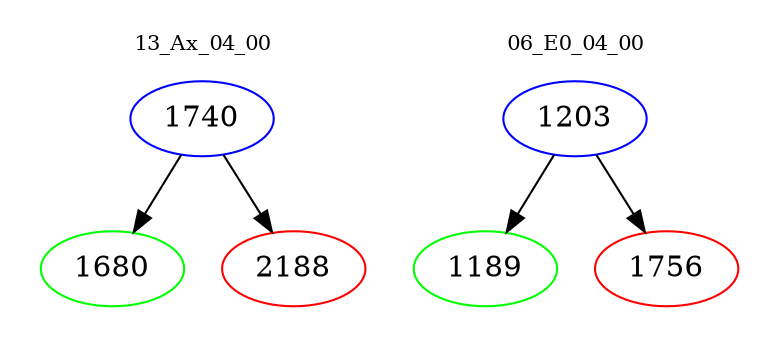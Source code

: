 digraph{
subgraph cluster_0 {
color = white
label = "13_Ax_04_00";
fontsize=10;
T0_1740 [label="1740", color="blue"]
T0_1740 -> T0_1680 [color="black"]
T0_1680 [label="1680", color="green"]
T0_1740 -> T0_2188 [color="black"]
T0_2188 [label="2188", color="red"]
}
subgraph cluster_1 {
color = white
label = "06_E0_04_00";
fontsize=10;
T1_1203 [label="1203", color="blue"]
T1_1203 -> T1_1189 [color="black"]
T1_1189 [label="1189", color="green"]
T1_1203 -> T1_1756 [color="black"]
T1_1756 [label="1756", color="red"]
}
}
